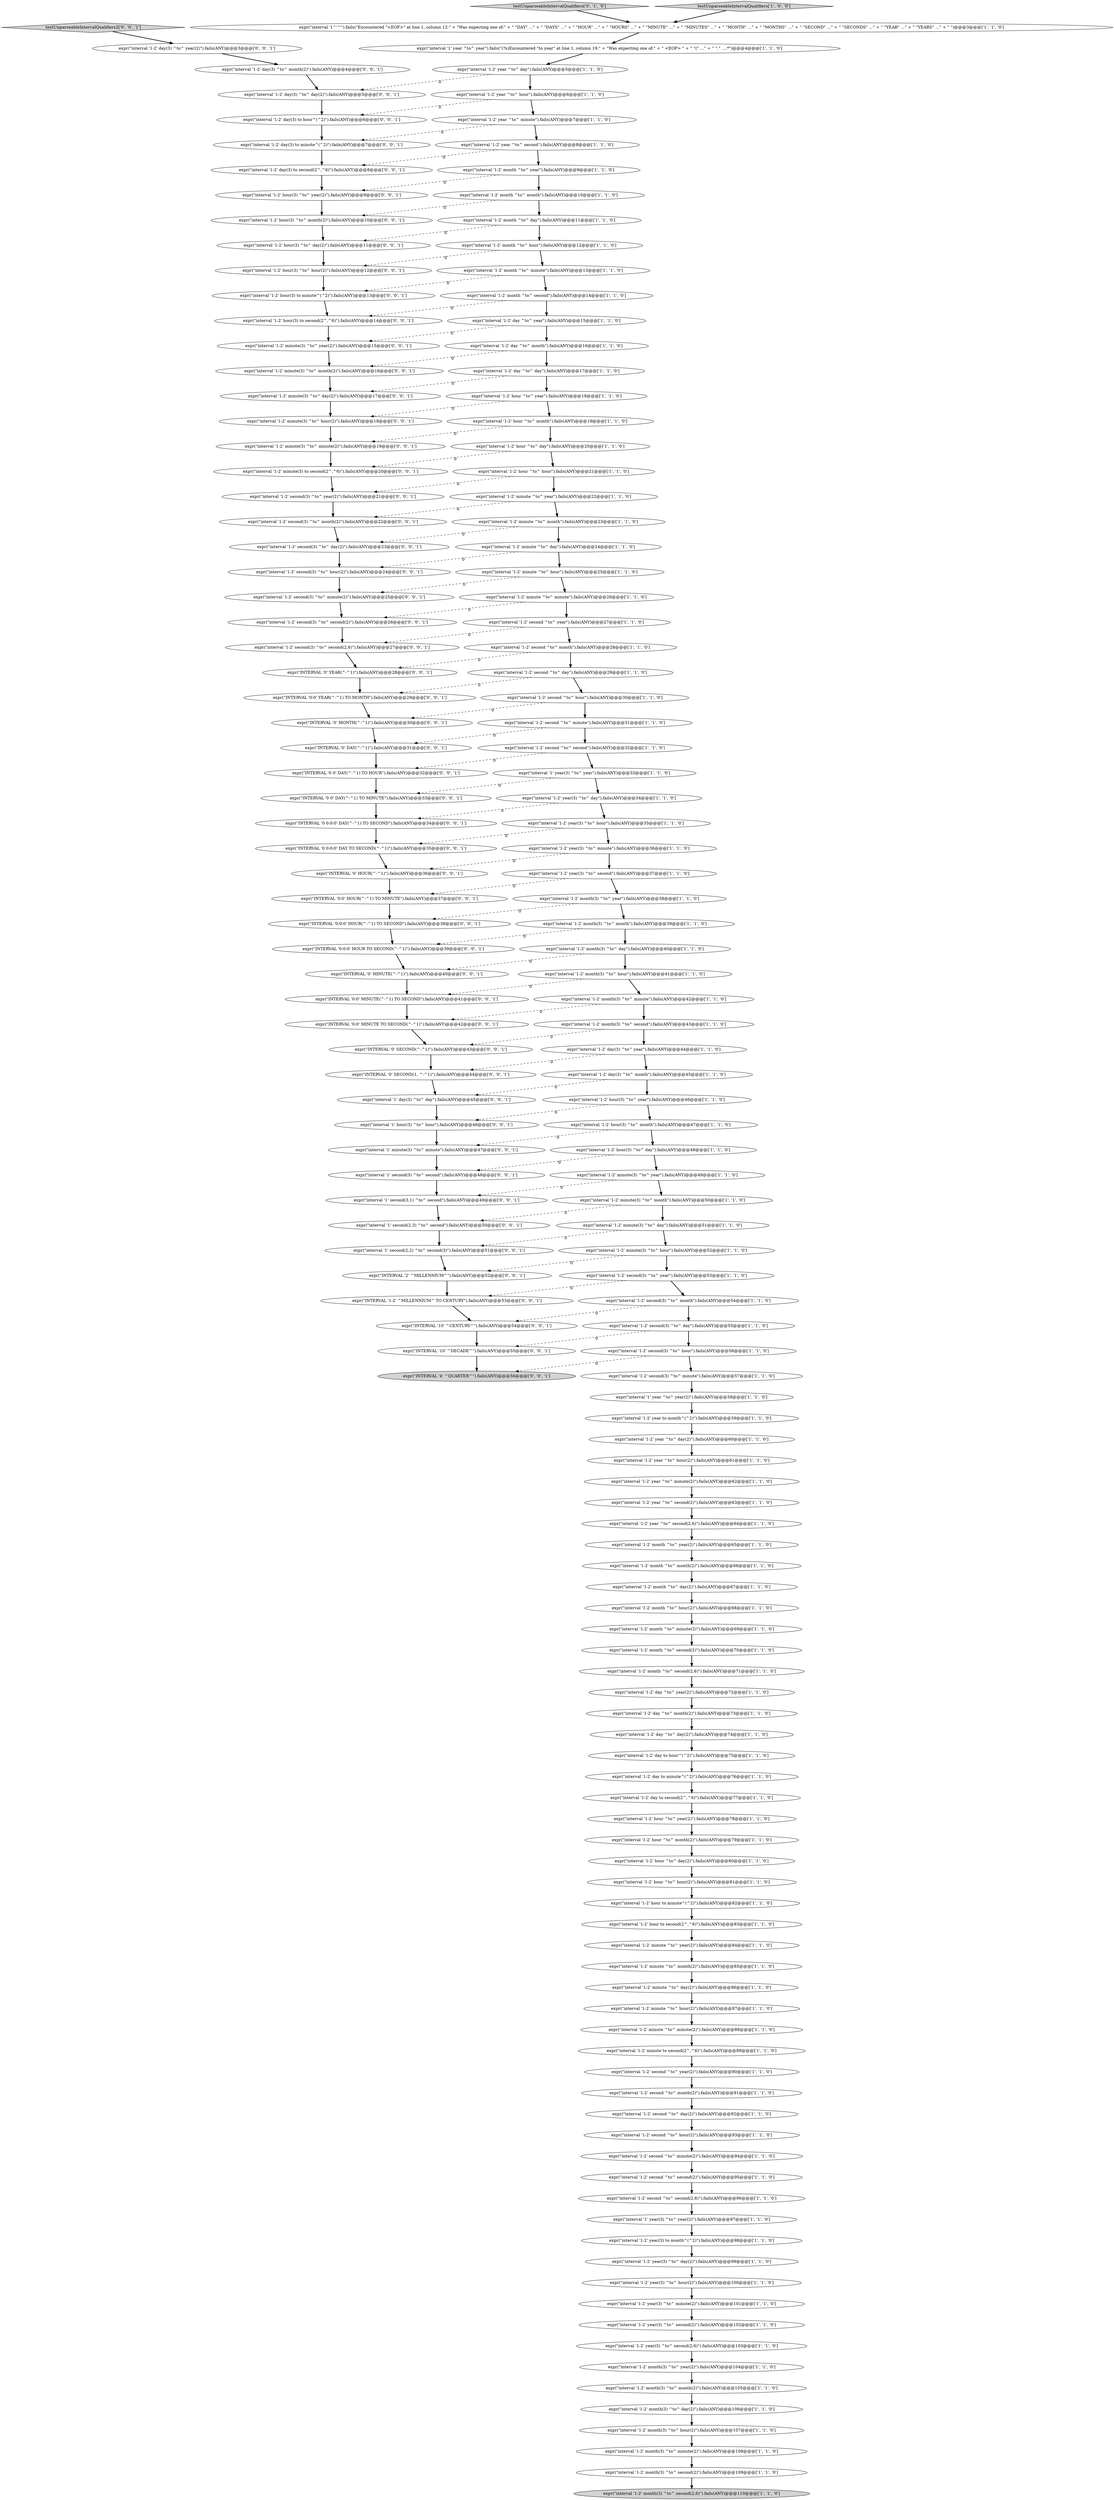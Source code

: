 digraph {
65 [style = filled, label = "expr(\"interval '1-2' year ^to^ second\").fails(ANY)@@@8@@@['1', '1', '0']", fillcolor = white, shape = ellipse image = "AAA0AAABBB1BBB"];
17 [style = filled, label = "expr(\"interval '1-2' month ^to^ month(2)\").fails(ANY)@@@66@@@['1', '1', '0']", fillcolor = white, shape = ellipse image = "AAA0AAABBB1BBB"];
68 [style = filled, label = "expr(\"interval '1-2' hour ^to^ year(2)\").fails(ANY)@@@78@@@['1', '1', '0']", fillcolor = white, shape = ellipse image = "AAA0AAABBB1BBB"];
4 [style = filled, label = "expr(\"interval '1' year(3) ^to^ year\").fails(ANY)@@@33@@@['1', '1', '0']", fillcolor = white, shape = ellipse image = "AAA0AAABBB1BBB"];
120 [style = filled, label = "expr(\"INTERVAL '10' ^DECADE^\").fails(ANY)@@@55@@@['0', '0', '1']", fillcolor = white, shape = ellipse image = "AAA0AAABBB3BBB"];
147 [style = filled, label = "expr(\"INTERVAL '0' MINUTE(^-^1)\").fails(ANY)@@@40@@@['0', '0', '1']", fillcolor = white, shape = ellipse image = "AAA0AAABBB3BBB"];
164 [style = filled, label = "expr(\"interval '1' second(3) ^to^ second\").fails(ANY)@@@48@@@['0', '0', '1']", fillcolor = white, shape = ellipse image = "AAA0AAABBB3BBB"];
14 [style = filled, label = "expr(\"interval '1-2' month ^to^ hour(2)\").fails(ANY)@@@68@@@['1', '1', '0']", fillcolor = white, shape = ellipse image = "AAA0AAABBB1BBB"];
27 [style = filled, label = "expr(\"interval '1-2' minute(3) ^to^ year\").fails(ANY)@@@49@@@['1', '1', '0']", fillcolor = white, shape = ellipse image = "AAA0AAABBB1BBB"];
62 [style = filled, label = "expr(\"interval '1-2' day to hour^(^2)\").fails(ANY)@@@75@@@['1', '1', '0']", fillcolor = white, shape = ellipse image = "AAA0AAABBB1BBB"];
98 [style = filled, label = "expr(\"interval '1-2' minute ^to^ hour(2)\").fails(ANY)@@@87@@@['1', '1', '0']", fillcolor = white, shape = ellipse image = "AAA0AAABBB1BBB"];
114 [style = filled, label = "testUnparseableIntervalQualifiers2['0', '0', '1']", fillcolor = lightgray, shape = diamond image = "AAA0AAABBB3BBB"];
88 [style = filled, label = "expr(\"interval '1-2' day ^to^ month(2)\").fails(ANY)@@@73@@@['1', '1', '0']", fillcolor = white, shape = ellipse image = "AAA0AAABBB1BBB"];
136 [style = filled, label = "expr(\"INTERVAL '0' MONTH(^-^1)\").fails(ANY)@@@30@@@['0', '0', '1']", fillcolor = white, shape = ellipse image = "AAA0AAABBB3BBB"];
46 [style = filled, label = "expr(\"interval '1-2' month(3) ^to^ second(2,6)\").fails(ANY)@@@110@@@['1', '1', '0']", fillcolor = lightgray, shape = ellipse image = "AAA0AAABBB1BBB"];
159 [style = filled, label = "expr(\"INTERVAL '0 0:0:0' DAY(^-^1) TO SECOND\").fails(ANY)@@@34@@@['0', '0', '1']", fillcolor = white, shape = ellipse image = "AAA0AAABBB3BBB"];
61 [style = filled, label = "expr(\"interval '1-2' second(3) ^to^ year\").fails(ANY)@@@53@@@['1', '1', '0']", fillcolor = white, shape = ellipse image = "AAA0AAABBB1BBB"];
43 [style = filled, label = "expr(\"interval '1-2' minute(3) ^to^ month\").fails(ANY)@@@50@@@['1', '1', '0']", fillcolor = white, shape = ellipse image = "AAA0AAABBB1BBB"];
74 [style = filled, label = "expr(\"interval '1-2' second ^to^ second(2)\").fails(ANY)@@@95@@@['1', '1', '0']", fillcolor = white, shape = ellipse image = "AAA0AAABBB1BBB"];
97 [style = filled, label = "expr(\"interval '1-2' year(3) ^to^ day\").fails(ANY)@@@34@@@['1', '1', '0']", fillcolor = white, shape = ellipse image = "AAA0AAABBB1BBB"];
126 [style = filled, label = "expr(\"interval '1-2' day(3) to second(2^,^6)\").fails(ANY)@@@8@@@['0', '0', '1']", fillcolor = white, shape = ellipse image = "AAA0AAABBB3BBB"];
57 [style = filled, label = "expr(\"interval '1-2' minute(3) ^to^ hour\").fails(ANY)@@@52@@@['1', '1', '0']", fillcolor = white, shape = ellipse image = "AAA0AAABBB1BBB"];
34 [style = filled, label = "expr(\"interval '1-2' second(3) ^to^ hour\").fails(ANY)@@@56@@@['1', '1', '0']", fillcolor = white, shape = ellipse image = "AAA0AAABBB1BBB"];
117 [style = filled, label = "expr(\"interval '1-2' second(3) ^to^ second(2,6)\").fails(ANY)@@@27@@@['0', '0', '1']", fillcolor = white, shape = ellipse image = "AAA0AAABBB3BBB"];
54 [style = filled, label = "expr(\"interval '1-2' year ^to^ day\").fails(ANY)@@@5@@@['1', '1', '0']", fillcolor = white, shape = ellipse image = "AAA0AAABBB1BBB"];
133 [style = filled, label = "expr(\"INTERVAL '0:0' MINUTE(^-^1) TO SECOND\").fails(ANY)@@@41@@@['0', '0', '1']", fillcolor = white, shape = ellipse image = "AAA0AAABBB3BBB"];
16 [style = filled, label = "expr(\"interval '1-2' minute(3) ^to^ day\").fails(ANY)@@@51@@@['1', '1', '0']", fillcolor = white, shape = ellipse image = "AAA0AAABBB1BBB"];
141 [style = filled, label = "expr(\"INTERVAL '0:0:0' HOUR TO SECOND(^-^1)\").fails(ANY)@@@39@@@['0', '0', '1']", fillcolor = white, shape = ellipse image = "AAA0AAABBB3BBB"];
145 [style = filled, label = "expr(\"interval '1-2' minute(3) ^to^ minute(2)\").fails(ANY)@@@19@@@['0', '0', '1']", fillcolor = white, shape = ellipse image = "AAA0AAABBB3BBB"];
125 [style = filled, label = "expr(\"interval '1' minute(3) ^to^ minute\").fails(ANY)@@@47@@@['0', '0', '1']", fillcolor = white, shape = ellipse image = "AAA0AAABBB3BBB"];
37 [style = filled, label = "expr(\"interval '1-2' month ^to^ second(2)\").fails(ANY)@@@70@@@['1', '1', '0']", fillcolor = white, shape = ellipse image = "AAA0AAABBB1BBB"];
76 [style = filled, label = "expr(\"interval '1-2' hour to second(2^,^6)\").fails(ANY)@@@83@@@['1', '1', '0']", fillcolor = white, shape = ellipse image = "AAA0AAABBB1BBB"];
101 [style = filled, label = "expr(\"interval '1-2' day ^to^ year(2)\").fails(ANY)@@@72@@@['1', '1', '0']", fillcolor = white, shape = ellipse image = "AAA0AAABBB1BBB"];
95 [style = filled, label = "expr(\"interval '1-2' minute ^to^ month\").fails(ANY)@@@23@@@['1', '1', '0']", fillcolor = white, shape = ellipse image = "AAA0AAABBB1BBB"];
12 [style = filled, label = "expr(\"interval '1-2' month(3) ^to^ minute\").fails(ANY)@@@42@@@['1', '1', '0']", fillcolor = white, shape = ellipse image = "AAA0AAABBB1BBB"];
113 [style = filled, label = "expr(\"interval '1-2' hour(3) ^to^ hour(2)\").fails(ANY)@@@12@@@['0', '0', '1']", fillcolor = white, shape = ellipse image = "AAA0AAABBB3BBB"];
21 [style = filled, label = "expr(\"interval '1-2' month ^to^ second(2,6)\").fails(ANY)@@@71@@@['1', '1', '0']", fillcolor = white, shape = ellipse image = "AAA0AAABBB1BBB"];
153 [style = filled, label = "expr(\"interval '1-2' hour(3) ^to^ day(2)\").fails(ANY)@@@11@@@['0', '0', '1']", fillcolor = white, shape = ellipse image = "AAA0AAABBB3BBB"];
93 [style = filled, label = "expr(\"interval '1-2' second ^to^ day\").fails(ANY)@@@29@@@['1', '1', '0']", fillcolor = white, shape = ellipse image = "AAA0AAABBB1BBB"];
50 [style = filled, label = "expr(\"interval '1-2' second ^to^ day(2)\").fails(ANY)@@@92@@@['1', '1', '0']", fillcolor = white, shape = ellipse image = "AAA0AAABBB1BBB"];
109 [style = filled, label = "testUnparseableIntervalQualifiers['0', '1', '0']", fillcolor = lightgray, shape = diamond image = "AAA0AAABBB2BBB"];
130 [style = filled, label = "expr(\"INTERVAL '0-0' YEAR(^-^1) TO MONTH\").fails(ANY)@@@29@@@['0', '0', '1']", fillcolor = white, shape = ellipse image = "AAA0AAABBB3BBB"];
135 [style = filled, label = "expr(\"interval '1-2' minute(3) ^to^ month(2)\").fails(ANY)@@@16@@@['0', '0', '1']", fillcolor = white, shape = ellipse image = "AAA0AAABBB3BBB"];
35 [style = filled, label = "expr(\"interval '1-2' month(3) ^to^ year\").fails(ANY)@@@38@@@['1', '1', '0']", fillcolor = white, shape = ellipse image = "AAA0AAABBB1BBB"];
155 [style = filled, label = "expr(\"interval '1-2' second(3) ^to^ day(2)\").fails(ANY)@@@23@@@['0', '0', '1']", fillcolor = white, shape = ellipse image = "AAA0AAABBB3BBB"];
79 [style = filled, label = "testUnparseableIntervalQualifiers['1', '0', '0']", fillcolor = lightgray, shape = diamond image = "AAA0AAABBB1BBB"];
106 [style = filled, label = "expr(\"interval '1-2' month ^to^ hour\").fails(ANY)@@@12@@@['1', '1', '0']", fillcolor = white, shape = ellipse image = "AAA0AAABBB1BBB"];
84 [style = filled, label = "expr(\"interval '1-2' year(3) ^to^ minute\").fails(ANY)@@@36@@@['1', '1', '0']", fillcolor = white, shape = ellipse image = "AAA0AAABBB1BBB"];
96 [style = filled, label = "expr(\"interval '1-2' year(3) ^to^ second\").fails(ANY)@@@37@@@['1', '1', '0']", fillcolor = white, shape = ellipse image = "AAA0AAABBB1BBB"];
36 [style = filled, label = "expr(\"interval '1-2' second(3) ^to^ day\").fails(ANY)@@@55@@@['1', '1', '0']", fillcolor = white, shape = ellipse image = "AAA0AAABBB1BBB"];
83 [style = filled, label = "expr(\"interval '1-2' year(3) ^to^ second(2)\").fails(ANY)@@@102@@@['1', '1', '0']", fillcolor = white, shape = ellipse image = "AAA0AAABBB1BBB"];
105 [style = filled, label = "expr(\"interval '1-2' minute ^to^ year(2)\").fails(ANY)@@@84@@@['1', '1', '0']", fillcolor = white, shape = ellipse image = "AAA0AAABBB1BBB"];
124 [style = filled, label = "expr(\"interval '1-2' day(3) to hour^(^2)\").fails(ANY)@@@6@@@['0', '0', '1']", fillcolor = white, shape = ellipse image = "AAA0AAABBB3BBB"];
41 [style = filled, label = "expr(\"interval '1-2' hour(3) ^to^ month\").fails(ANY)@@@47@@@['1', '1', '0']", fillcolor = white, shape = ellipse image = "AAA0AAABBB1BBB"];
67 [style = filled, label = "expr(\"interval '1-2' month(3) ^to^ minute(2)\").fails(ANY)@@@108@@@['1', '1', '0']", fillcolor = white, shape = ellipse image = "AAA0AAABBB1BBB"];
69 [style = filled, label = "expr(\"interval '1' year(3) ^to^ year(2)\").fails(ANY)@@@97@@@['1', '1', '0']", fillcolor = white, shape = ellipse image = "AAA0AAABBB1BBB"];
28 [style = filled, label = "expr(\"interval '1-2' minute ^to^ hour\").fails(ANY)@@@25@@@['1', '1', '0']", fillcolor = white, shape = ellipse image = "AAA0AAABBB1BBB"];
90 [style = filled, label = "expr(\"interval '1-2' day ^to^ day(2)\").fails(ANY)@@@74@@@['1', '1', '0']", fillcolor = white, shape = ellipse image = "AAA0AAABBB1BBB"];
1 [style = filled, label = "expr(\"interval '1-2' month(3) ^to^ second(2)\").fails(ANY)@@@109@@@['1', '1', '0']", fillcolor = white, shape = ellipse image = "AAA0AAABBB1BBB"];
158 [style = filled, label = "expr(\"INTERVAL '4' ^QUARTER^\").fails(ANY)@@@56@@@['0', '0', '1']", fillcolor = lightgray, shape = ellipse image = "AAA0AAABBB3BBB"];
127 [style = filled, label = "expr(\"interval '1-2' second(3) ^to^ minute(2)\").fails(ANY)@@@25@@@['0', '0', '1']", fillcolor = white, shape = ellipse image = "AAA0AAABBB3BBB"];
119 [style = filled, label = "expr(\"interval '1-2' minute(3) ^to^ year(2)\").fails(ANY)@@@15@@@['0', '0', '1']", fillcolor = white, shape = ellipse image = "AAA0AAABBB3BBB"];
154 [style = filled, label = "expr(\"INTERVAL '0 0' DAY(^-^1) TO MINUTE\").fails(ANY)@@@33@@@['0', '0', '1']", fillcolor = white, shape = ellipse image = "AAA0AAABBB3BBB"];
9 [style = filled, label = "expr(\"interval '1-2' minute to second(2^,^6)\").fails(ANY)@@@89@@@['1', '1', '0']", fillcolor = white, shape = ellipse image = "AAA0AAABBB1BBB"];
131 [style = filled, label = "expr(\"INTERVAL '10' ^CENTURY^\").fails(ANY)@@@54@@@['0', '0', '1']", fillcolor = white, shape = ellipse image = "AAA0AAABBB3BBB"];
45 [style = filled, label = "expr(\"interval '1-2' month ^to^ minute\").fails(ANY)@@@13@@@['1', '1', '0']", fillcolor = white, shape = ellipse image = "AAA0AAABBB1BBB"];
48 [style = filled, label = "expr(\"interval '1-2' month ^to^ year(2)\").fails(ANY)@@@65@@@['1', '1', '0']", fillcolor = white, shape = ellipse image = "AAA0AAABBB1BBB"];
82 [style = filled, label = "expr(\"interval '1-2' year(3) ^to^ minute(2)\").fails(ANY)@@@101@@@['1', '1', '0']", fillcolor = white, shape = ellipse image = "AAA0AAABBB1BBB"];
15 [style = filled, label = "expr(\"interval '1-2' day ^to^ day\").fails(ANY)@@@17@@@['1', '1', '0']", fillcolor = white, shape = ellipse image = "AAA0AAABBB1BBB"];
112 [style = filled, label = "expr(\"INTERVAL '2' ^MILLENNIUM^\").fails(ANY)@@@52@@@['0', '0', '1']", fillcolor = white, shape = ellipse image = "AAA0AAABBB3BBB"];
108 [style = filled, label = "expr(\"interval '1-2' second ^to^ second\").fails(ANY)@@@32@@@['1', '1', '0']", fillcolor = white, shape = ellipse image = "AAA0AAABBB1BBB"];
128 [style = filled, label = "expr(\"interval '1-2' hour(3) ^to^ month(2)\").fails(ANY)@@@10@@@['0', '0', '1']", fillcolor = white, shape = ellipse image = "AAA0AAABBB3BBB"];
5 [style = filled, label = "expr(\"interval '1-2' month ^to^ day(2)\").fails(ANY)@@@67@@@['1', '1', '0']", fillcolor = white, shape = ellipse image = "AAA0AAABBB1BBB"];
13 [style = filled, label = "expr(\"interval '1-2' minute ^to^ day(2)\").fails(ANY)@@@86@@@['1', '1', '0']", fillcolor = white, shape = ellipse image = "AAA0AAABBB1BBB"];
40 [style = filled, label = "expr(\"interval '1-2' hour(3) ^to^ year\").fails(ANY)@@@46@@@['1', '1', '0']", fillcolor = white, shape = ellipse image = "AAA0AAABBB1BBB"];
121 [style = filled, label = "expr(\"interval '1-2' minute(3) ^to^ hour(2)\").fails(ANY)@@@18@@@['0', '0', '1']", fillcolor = white, shape = ellipse image = "AAA0AAABBB3BBB"];
42 [style = filled, label = "expr(\"interval '1-2' hour(3) ^to^ day\").fails(ANY)@@@48@@@['1', '1', '0']", fillcolor = white, shape = ellipse image = "AAA0AAABBB1BBB"];
2 [style = filled, label = "expr(\"interval '1-2' year to month^(^2)\").fails(ANY)@@@59@@@['1', '1', '0']", fillcolor = white, shape = ellipse image = "AAA0AAABBB1BBB"];
52 [style = filled, label = "expr(\"interval '1-2' minute ^to^ day\").fails(ANY)@@@24@@@['1', '1', '0']", fillcolor = white, shape = ellipse image = "AAA0AAABBB1BBB"];
148 [style = filled, label = "expr(\"interval '1-2' minute(3) to second(2^,^6)\").fails(ANY)@@@20@@@['0', '0', '1']", fillcolor = white, shape = ellipse image = "AAA0AAABBB3BBB"];
60 [style = filled, label = "expr(\"interval '1-2' hour ^to^ day\").fails(ANY)@@@20@@@['1', '1', '0']", fillcolor = white, shape = ellipse image = "AAA0AAABBB1BBB"];
80 [style = filled, label = "expr(\"interval '1-2' day to second(2^,^6)\").fails(ANY)@@@77@@@['1', '1', '0']", fillcolor = white, shape = ellipse image = "AAA0AAABBB1BBB"];
51 [style = filled, label = "expr(\"interval '1-2' hour ^to^ hour\").fails(ANY)@@@21@@@['1', '1', '0']", fillcolor = white, shape = ellipse image = "AAA0AAABBB1BBB"];
91 [style = filled, label = "expr(\"interval '1-2' hour ^to^ day(2)\").fails(ANY)@@@80@@@['1', '1', '0']", fillcolor = white, shape = ellipse image = "AAA0AAABBB1BBB"];
53 [style = filled, label = "expr(\"interval '1-2' month(3) ^to^ hour(2)\").fails(ANY)@@@107@@@['1', '1', '0']", fillcolor = white, shape = ellipse image = "AAA0AAABBB1BBB"];
49 [style = filled, label = "expr(\"interval '1-2' month(3) ^to^ day\").fails(ANY)@@@40@@@['1', '1', '0']", fillcolor = white, shape = ellipse image = "AAA0AAABBB1BBB"];
87 [style = filled, label = "expr(\"interval '1-2' month(3) ^to^ month(2)\").fails(ANY)@@@105@@@['1', '1', '0']", fillcolor = white, shape = ellipse image = "AAA0AAABBB1BBB"];
132 [style = filled, label = "expr(\"interval '1-2' day(3) to minute^(^2)\").fails(ANY)@@@7@@@['0', '0', '1']", fillcolor = white, shape = ellipse image = "AAA0AAABBB3BBB"];
94 [style = filled, label = "expr(\"interval '1-2' second ^to^ hour\").fails(ANY)@@@30@@@['1', '1', '0']", fillcolor = white, shape = ellipse image = "AAA0AAABBB1BBB"];
102 [style = filled, label = "expr(\"interval '1-2' second ^to^ month(2)\").fails(ANY)@@@91@@@['1', '1', '0']", fillcolor = white, shape = ellipse image = "AAA0AAABBB1BBB"];
0 [style = filled, label = "expr(\"interval '1-2' month ^to^ day\").fails(ANY)@@@11@@@['1', '1', '0']", fillcolor = white, shape = ellipse image = "AAA0AAABBB1BBB"];
19 [style = filled, label = "expr(\"interval '1-2' second ^to^ year\").fails(ANY)@@@27@@@['1', '1', '0']", fillcolor = white, shape = ellipse image = "AAA0AAABBB1BBB"];
38 [style = filled, label = "expr(\"interval '1-2' day ^to^ month\").fails(ANY)@@@16@@@['1', '1', '0']", fillcolor = white, shape = ellipse image = "AAA0AAABBB1BBB"];
162 [style = filled, label = "expr(\"interval '1' second(2,2) ^to^ second(3)\").fails(ANY)@@@51@@@['0', '0', '1']", fillcolor = white, shape = ellipse image = "AAA0AAABBB3BBB"];
134 [style = filled, label = "expr(\"interval '1-2' day(3) ^to^ month(2)\").fails(ANY)@@@4@@@['0', '0', '1']", fillcolor = white, shape = ellipse image = "AAA0AAABBB3BBB"];
66 [style = filled, label = "expr(\"interval '1-2' hour ^to^ month\").fails(ANY)@@@19@@@['1', '1', '0']", fillcolor = white, shape = ellipse image = "AAA0AAABBB1BBB"];
157 [style = filled, label = "expr(\"interval '1-2' day(3) ^to^ year(2)\").fails(ANY)@@@3@@@['0', '0', '1']", fillcolor = white, shape = ellipse image = "AAA0AAABBB3BBB"];
63 [style = filled, label = "expr(\"interval '1-2' year ^to^ second(2,6)\").fails(ANY)@@@64@@@['1', '1', '0']", fillcolor = white, shape = ellipse image = "AAA0AAABBB1BBB"];
103 [style = filled, label = "expr(\"interval '1-2' day to minute^(^2)\").fails(ANY)@@@76@@@['1', '1', '0']", fillcolor = white, shape = ellipse image = "AAA0AAABBB1BBB"];
29 [style = filled, label = "expr(\"interval '1-2' year ^to^ day(2)\").fails(ANY)@@@60@@@['1', '1', '0']", fillcolor = white, shape = ellipse image = "AAA0AAABBB1BBB"];
152 [style = filled, label = "expr(\"interval '1-2' second(3) ^to^ hour(2)\").fails(ANY)@@@24@@@['0', '0', '1']", fillcolor = white, shape = ellipse image = "AAA0AAABBB3BBB"];
70 [style = filled, label = "expr(\"interval '1-2' day(3) ^to^ month\").fails(ANY)@@@45@@@['1', '1', '0']", fillcolor = white, shape = ellipse image = "AAA0AAABBB1BBB"];
151 [style = filled, label = "expr(\"interval '1' second(3,1) ^to^ second\").fails(ANY)@@@49@@@['0', '0', '1']", fillcolor = white, shape = ellipse image = "AAA0AAABBB3BBB"];
100 [style = filled, label = "expr(\"interval '1-2' minute ^to^ minute\").fails(ANY)@@@26@@@['1', '1', '0']", fillcolor = white, shape = ellipse image = "AAA0AAABBB1BBB"];
143 [style = filled, label = "expr(\"INTERVAL '0' YEAR(^-^1)\").fails(ANY)@@@28@@@['0', '0', '1']", fillcolor = white, shape = ellipse image = "AAA0AAABBB3BBB"];
99 [style = filled, label = "expr(\"interval '1-2' month(3) ^to^ second\").fails(ANY)@@@43@@@['1', '1', '0']", fillcolor = white, shape = ellipse image = "AAA0AAABBB1BBB"];
72 [style = filled, label = "expr(\"interval '1-2' second ^to^ hour(2)\").fails(ANY)@@@93@@@['1', '1', '0']", fillcolor = white, shape = ellipse image = "AAA0AAABBB1BBB"];
137 [style = filled, label = "expr(\"INTERVAL '0:0:0' HOUR(^-^1) TO SECOND\").fails(ANY)@@@38@@@['0', '0', '1']", fillcolor = white, shape = ellipse image = "AAA0AAABBB3BBB"];
107 [style = filled, label = "expr(\"interval '1-2' year ^to^ minute\").fails(ANY)@@@7@@@['1', '1', '0']", fillcolor = white, shape = ellipse image = "AAA0AAABBB1BBB"];
47 [style = filled, label = "expr(\"interval '1-2' second(3) ^to^ minute\").fails(ANY)@@@57@@@['1', '1', '0']", fillcolor = white, shape = ellipse image = "AAA0AAABBB1BBB"];
138 [style = filled, label = "expr(\"INTERVAL '0' HOUR(^-^1)\").fails(ANY)@@@36@@@['0', '0', '1']", fillcolor = white, shape = ellipse image = "AAA0AAABBB3BBB"];
149 [style = filled, label = "expr(\"INTERVAL '0 0:0:0' DAY TO SECOND(^-^1)\").fails(ANY)@@@35@@@['0', '0', '1']", fillcolor = white, shape = ellipse image = "AAA0AAABBB3BBB"];
129 [style = filled, label = "expr(\"interval '1-2' minute(3) ^to^ day(2)\").fails(ANY)@@@17@@@['0', '0', '1']", fillcolor = white, shape = ellipse image = "AAA0AAABBB3BBB"];
24 [style = filled, label = "expr(\"interval '1-2' hour to minute^(^2)\").fails(ANY)@@@82@@@['1', '1', '0']", fillcolor = white, shape = ellipse image = "AAA0AAABBB1BBB"];
71 [style = filled, label = "expr(\"interval '1-2' year ^to^ hour\").fails(ANY)@@@6@@@['1', '1', '0']", fillcolor = white, shape = ellipse image = "AAA0AAABBB1BBB"];
111 [style = filled, label = "expr(\"INTERVAL '0' SECOND(^-^1)\").fails(ANY)@@@43@@@['0', '0', '1']", fillcolor = white, shape = ellipse image = "AAA0AAABBB3BBB"];
59 [style = filled, label = "expr(\"interval '1-2' year ^to^ second(2)\").fails(ANY)@@@63@@@['1', '1', '0']", fillcolor = white, shape = ellipse image = "AAA0AAABBB1BBB"];
18 [style = filled, label = "expr(\"interval '1-2' year(3) ^to^ second(2,6)\").fails(ANY)@@@103@@@['1', '1', '0']", fillcolor = white, shape = ellipse image = "AAA0AAABBB1BBB"];
142 [style = filled, label = "expr(\"interval '1' day(3) ^to^ day\").fails(ANY)@@@45@@@['0', '0', '1']", fillcolor = white, shape = ellipse image = "AAA0AAABBB3BBB"];
161 [style = filled, label = "expr(\"interval '1-2' hour(3) ^to^ year(2)\").fails(ANY)@@@9@@@['0', '0', '1']", fillcolor = white, shape = ellipse image = "AAA0AAABBB3BBB"];
104 [style = filled, label = "expr(\"interval '1-2' month ^to^ year\").fails(ANY)@@@9@@@['1', '1', '0']", fillcolor = white, shape = ellipse image = "AAA0AAABBB1BBB"];
22 [style = filled, label = "expr(\"interval '1-2' month(3) ^to^ hour\").fails(ANY)@@@41@@@['1', '1', '0']", fillcolor = white, shape = ellipse image = "AAA0AAABBB1BBB"];
156 [style = filled, label = "expr(\"interval '1-2' hour(3) to minute^(^2)\").fails(ANY)@@@13@@@['0', '0', '1']", fillcolor = white, shape = ellipse image = "AAA0AAABBB3BBB"];
81 [style = filled, label = "expr(\"interval '1-2' second ^to^ minute\").fails(ANY)@@@31@@@['1', '1', '0']", fillcolor = white, shape = ellipse image = "AAA0AAABBB1BBB"];
44 [style = filled, label = "expr(\"interval '1-2' year(3) ^to^ hour(2)\").fails(ANY)@@@100@@@['1', '1', '0']", fillcolor = white, shape = ellipse image = "AAA0AAABBB1BBB"];
7 [style = filled, label = "expr(\"interval '1-2' second ^to^ year(2)\").fails(ANY)@@@90@@@['1', '1', '0']", fillcolor = white, shape = ellipse image = "AAA0AAABBB1BBB"];
32 [style = filled, label = "expr(\"interval '1-2' day(3) ^to^ year\").fails(ANY)@@@44@@@['1', '1', '0']", fillcolor = white, shape = ellipse image = "AAA0AAABBB1BBB"];
118 [style = filled, label = "expr(\"INTERVAL '1-2' ^MILLENNIUM^ TO CENTURY\").fails(ANY)@@@53@@@['0', '0', '1']", fillcolor = white, shape = ellipse image = "AAA0AAABBB3BBB"];
123 [style = filled, label = "expr(\"interval '1-2' hour(3) to second(2^,^6)\").fails(ANY)@@@14@@@['0', '0', '1']", fillcolor = white, shape = ellipse image = "AAA0AAABBB3BBB"];
11 [style = filled, label = "expr(\"interval '1-2' month(3) ^to^ year(2)\").fails(ANY)@@@104@@@['1', '1', '0']", fillcolor = white, shape = ellipse image = "AAA0AAABBB1BBB"];
150 [style = filled, label = "expr(\"INTERVAL '0' SECOND(1, ^-^1)\").fails(ANY)@@@44@@@['0', '0', '1']", fillcolor = white, shape = ellipse image = "AAA0AAABBB3BBB"];
33 [style = filled, label = "expr(\"interval '1^'^\").fails(\"Encountered \"<EOF>\" at line 1, column 12\.\" + \"Was expecting one of:\" + \" \"DAY\" \.\.\.\" + \" \"DAYS\" \.\.\.\" + \" \"HOUR\" \.\.\.\" + \" \"HOURS\" \.\.\.\" + \" \"MINUTE\" \.\.\.\" + \" \"MINUTES\" \.\.\.\" + \" \"MONTH\" \.\.\.\" + \" \"MONTHS\" \.\.\.\" + \" \"SECOND\" \.\.\.\" + \" \"SECONDS\" \.\.\.\" + \" \"YEAR\" \.\.\.\" + \" \"YEARS\" \.\.\.\" + \" \")@@@3@@@['1', '1', '0']", fillcolor = white, shape = ellipse image = "AAA0AAABBB1BBB"];
20 [style = filled, label = "expr(\"interval '1-2' second(3) ^to^ month\").fails(ANY)@@@54@@@['1', '1', '0']", fillcolor = white, shape = ellipse image = "AAA0AAABBB1BBB"];
26 [style = filled, label = "expr(\"interval '1-2' month ^to^ minute(2)\").fails(ANY)@@@69@@@['1', '1', '0']", fillcolor = white, shape = ellipse image = "AAA0AAABBB1BBB"];
73 [style = filled, label = "expr(\"interval '1-2' year(3) to month^(^2)\").fails(ANY)@@@98@@@['1', '1', '0']", fillcolor = white, shape = ellipse image = "AAA0AAABBB1BBB"];
25 [style = filled, label = "expr(\"interval '1-2' hour ^to^ hour(2)\").fails(ANY)@@@81@@@['1', '1', '0']", fillcolor = white, shape = ellipse image = "AAA0AAABBB1BBB"];
58 [style = filled, label = "expr(\"interval '1-2' year(3) ^to^ day(2)\").fails(ANY)@@@99@@@['1', '1', '0']", fillcolor = white, shape = ellipse image = "AAA0AAABBB1BBB"];
8 [style = filled, label = "expr(\"interval '1' year ^to^ year\").fails(\"(?s)Encountered \"to year\" at line 1, column 19.\" + \"Was expecting one of:\" + \" <EOF> \" + \" \"\(\" \.\.\.\" + \" \"\.\" \.\.\..*\")@@@4@@@['1', '1', '0']", fillcolor = white, shape = ellipse image = "AAA0AAABBB1BBB"];
115 [style = filled, label = "expr(\"INTERVAL '0:0' HOUR(^-^1) TO MINUTE\").fails(ANY)@@@37@@@['0', '0', '1']", fillcolor = white, shape = ellipse image = "AAA0AAABBB3BBB"];
122 [style = filled, label = "expr(\"INTERVAL '0' DAY(^-^1)\").fails(ANY)@@@31@@@['0', '0', '1']", fillcolor = white, shape = ellipse image = "AAA0AAABBB3BBB"];
77 [style = filled, label = "expr(\"interval '1-2' year ^to^ minute(2)\").fails(ANY)@@@62@@@['1', '1', '0']", fillcolor = white, shape = ellipse image = "AAA0AAABBB1BBB"];
140 [style = filled, label = "expr(\"INTERVAL '0:0' MINUTE TO SECOND(^-^1)\").fails(ANY)@@@42@@@['0', '0', '1']", fillcolor = white, shape = ellipse image = "AAA0AAABBB3BBB"];
55 [style = filled, label = "expr(\"interval '1-2' second ^to^ second(2,6)\").fails(ANY)@@@96@@@['1', '1', '0']", fillcolor = white, shape = ellipse image = "AAA0AAABBB1BBB"];
78 [style = filled, label = "expr(\"interval '1-2' month(3) ^to^ day(2)\").fails(ANY)@@@106@@@['1', '1', '0']", fillcolor = white, shape = ellipse image = "AAA0AAABBB1BBB"];
86 [style = filled, label = "expr(\"interval '1-2' month(3) ^to^ month\").fails(ANY)@@@39@@@['1', '1', '0']", fillcolor = white, shape = ellipse image = "AAA0AAABBB1BBB"];
23 [style = filled, label = "expr(\"interval '1-2' year(3) ^to^ hour\").fails(ANY)@@@35@@@['1', '1', '0']", fillcolor = white, shape = ellipse image = "AAA0AAABBB1BBB"];
160 [style = filled, label = "expr(\"interval '1' hour(3) ^to^ hour\").fails(ANY)@@@46@@@['0', '0', '1']", fillcolor = white, shape = ellipse image = "AAA0AAABBB3BBB"];
64 [style = filled, label = "expr(\"interval '1-2' month ^to^ month\").fails(ANY)@@@10@@@['1', '1', '0']", fillcolor = white, shape = ellipse image = "AAA0AAABBB1BBB"];
56 [style = filled, label = "expr(\"interval '1-2' minute ^to^ year\").fails(ANY)@@@22@@@['1', '1', '0']", fillcolor = white, shape = ellipse image = "AAA0AAABBB1BBB"];
146 [style = filled, label = "expr(\"interval '1' second(2,3) ^to^ second\").fails(ANY)@@@50@@@['0', '0', '1']", fillcolor = white, shape = ellipse image = "AAA0AAABBB3BBB"];
3 [style = filled, label = "expr(\"interval '1-2' second ^to^ minute(2)\").fails(ANY)@@@94@@@['1', '1', '0']", fillcolor = white, shape = ellipse image = "AAA0AAABBB1BBB"];
116 [style = filled, label = "expr(\"interval '1-2' second(3) ^to^ second(2)\").fails(ANY)@@@26@@@['0', '0', '1']", fillcolor = white, shape = ellipse image = "AAA0AAABBB3BBB"];
6 [style = filled, label = "expr(\"interval '1-2' year ^to^ hour(2)\").fails(ANY)@@@61@@@['1', '1', '0']", fillcolor = white, shape = ellipse image = "AAA0AAABBB1BBB"];
30 [style = filled, label = "expr(\"interval '1-2' month ^to^ second\").fails(ANY)@@@14@@@['1', '1', '0']", fillcolor = white, shape = ellipse image = "AAA0AAABBB1BBB"];
139 [style = filled, label = "expr(\"interval '1-2' second(3) ^to^ month(2)\").fails(ANY)@@@22@@@['0', '0', '1']", fillcolor = white, shape = ellipse image = "AAA0AAABBB3BBB"];
31 [style = filled, label = "expr(\"interval '1-2' minute ^to^ month(2)\").fails(ANY)@@@85@@@['1', '1', '0']", fillcolor = white, shape = ellipse image = "AAA0AAABBB1BBB"];
89 [style = filled, label = "expr(\"interval '1-2' hour ^to^ month(2)\").fails(ANY)@@@79@@@['1', '1', '0']", fillcolor = white, shape = ellipse image = "AAA0AAABBB1BBB"];
39 [style = filled, label = "expr(\"interval '1' year ^to^ year(2)\").fails(ANY)@@@58@@@['1', '1', '0']", fillcolor = white, shape = ellipse image = "AAA0AAABBB1BBB"];
75 [style = filled, label = "expr(\"interval '1-2' day ^to^ year\").fails(ANY)@@@15@@@['1', '1', '0']", fillcolor = white, shape = ellipse image = "AAA0AAABBB1BBB"];
85 [style = filled, label = "expr(\"interval '1-2' second ^to^ month\").fails(ANY)@@@28@@@['1', '1', '0']", fillcolor = white, shape = ellipse image = "AAA0AAABBB1BBB"];
163 [style = filled, label = "expr(\"interval '1-2' day(3) ^to^ day(2)\").fails(ANY)@@@5@@@['0', '0', '1']", fillcolor = white, shape = ellipse image = "AAA0AAABBB3BBB"];
10 [style = filled, label = "expr(\"interval '1-2' hour ^to^ year\").fails(ANY)@@@18@@@['1', '1', '0']", fillcolor = white, shape = ellipse image = "AAA0AAABBB1BBB"];
110 [style = filled, label = "expr(\"interval '1-2' second(3) ^to^ year(2)\").fails(ANY)@@@21@@@['0', '0', '1']", fillcolor = white, shape = ellipse image = "AAA0AAABBB3BBB"];
144 [style = filled, label = "expr(\"INTERVAL '0 0' DAY(^-^1) TO HOUR\").fails(ANY)@@@32@@@['0', '0', '1']", fillcolor = white, shape = ellipse image = "AAA0AAABBB3BBB"];
92 [style = filled, label = "expr(\"interval '1-2' minute ^to^ minute(2)\").fails(ANY)@@@88@@@['1', '1', '0']", fillcolor = white, shape = ellipse image = "AAA0AAABBB1BBB"];
15->10 [style = bold, label=""];
12->140 [style = dashed, label="0"];
10->66 [style = bold, label=""];
100->19 [style = bold, label=""];
24->76 [style = bold, label=""];
63->48 [style = bold, label=""];
73->58 [style = bold, label=""];
12->99 [style = bold, label=""];
34->158 [style = dashed, label="0"];
75->38 [style = bold, label=""];
141->147 [style = bold, label=""];
35->137 [style = dashed, label="0"];
44->82 [style = bold, label=""];
143->130 [style = bold, label=""];
113->156 [style = bold, label=""];
67->1 [style = bold, label=""];
56->95 [style = bold, label=""];
9->7 [style = bold, label=""];
142->160 [style = bold, label=""];
75->119 [style = dashed, label="0"];
45->30 [style = bold, label=""];
38->15 [style = bold, label=""];
121->145 [style = bold, label=""];
19->117 [style = dashed, label="0"];
145->148 [style = bold, label=""];
22->133 [style = dashed, label="0"];
49->22 [style = bold, label=""];
1->46 [style = bold, label=""];
52->28 [style = bold, label=""];
29->6 [style = bold, label=""];
28->100 [style = bold, label=""];
108->4 [style = bold, label=""];
85->143 [style = dashed, label="0"];
84->138 [style = dashed, label="0"];
109->33 [style = bold, label=""];
126->161 [style = bold, label=""];
93->94 [style = bold, label=""];
104->161 [style = dashed, label="0"];
51->110 [style = dashed, label="0"];
89->91 [style = bold, label=""];
66->60 [style = bold, label=""];
104->64 [style = bold, label=""];
32->70 [style = bold, label=""];
100->116 [style = dashed, label="0"];
54->71 [style = bold, label=""];
77->59 [style = bold, label=""];
117->143 [style = bold, label=""];
81->108 [style = bold, label=""];
60->51 [style = bold, label=""];
64->0 [style = bold, label=""];
97->159 [style = dashed, label="0"];
43->16 [style = bold, label=""];
17->5 [style = bold, label=""];
66->145 [style = dashed, label="0"];
70->142 [style = dashed, label="0"];
111->150 [style = bold, label=""];
128->153 [style = bold, label=""];
57->61 [style = bold, label=""];
88->90 [style = bold, label=""];
119->135 [style = bold, label=""];
71->107 [style = bold, label=""];
150->142 [style = bold, label=""];
13->98 [style = bold, label=""];
34->47 [style = bold, label=""];
18->11 [style = bold, label=""];
37->21 [style = bold, label=""];
136->122 [style = bold, label=""];
122->144 [style = bold, label=""];
151->146 [style = bold, label=""];
38->135 [style = dashed, label="0"];
133->140 [style = bold, label=""];
99->111 [style = dashed, label="0"];
144->154 [style = bold, label=""];
147->133 [style = bold, label=""];
62->103 [style = bold, label=""];
65->104 [style = bold, label=""];
47->39 [style = bold, label=""];
61->118 [style = dashed, label="0"];
48->17 [style = bold, label=""];
110->139 [style = bold, label=""];
25->24 [style = bold, label=""];
96->115 [style = dashed, label="0"];
152->127 [style = bold, label=""];
85->93 [style = bold, label=""];
45->156 [style = dashed, label="0"];
131->120 [style = bold, label=""];
81->122 [style = dashed, label="0"];
101->88 [style = bold, label=""];
94->136 [style = dashed, label="0"];
0->106 [style = bold, label=""];
59->63 [style = bold, label=""];
65->126 [style = dashed, label="0"];
139->155 [style = bold, label=""];
26->37 [style = bold, label=""];
135->129 [style = bold, label=""];
163->124 [style = bold, label=""];
19->85 [style = bold, label=""];
50->72 [style = bold, label=""];
70->40 [style = bold, label=""];
93->130 [style = dashed, label="0"];
20->131 [style = dashed, label="0"];
90->62 [style = bold, label=""];
33->8 [style = bold, label=""];
157->134 [style = bold, label=""];
16->162 [style = dashed, label="0"];
61->20 [style = bold, label=""];
4->97 [style = bold, label=""];
95->155 [style = dashed, label="0"];
108->144 [style = dashed, label="0"];
83->18 [style = bold, label=""];
54->163 [style = dashed, label="0"];
97->23 [style = bold, label=""];
95->52 [style = bold, label=""];
3->74 [style = bold, label=""];
23->84 [style = bold, label=""];
27->43 [style = bold, label=""];
86->141 [style = dashed, label="0"];
103->80 [style = bold, label=""];
55->69 [style = bold, label=""];
35->86 [style = bold, label=""];
31->13 [style = bold, label=""];
132->126 [style = bold, label=""];
125->164 [style = bold, label=""];
107->65 [style = bold, label=""];
149->138 [style = bold, label=""];
0->153 [style = dashed, label="0"];
159->149 [style = bold, label=""];
134->163 [style = bold, label=""];
137->141 [style = bold, label=""];
6->77 [style = bold, label=""];
27->151 [style = dashed, label="0"];
72->3 [style = bold, label=""];
82->83 [style = bold, label=""];
10->121 [style = dashed, label="0"];
115->137 [style = bold, label=""];
107->132 [style = dashed, label="0"];
43->146 [style = dashed, label="0"];
40->160 [style = dashed, label="0"];
80->68 [style = bold, label=""];
30->75 [style = bold, label=""];
79->33 [style = bold, label=""];
140->111 [style = bold, label=""];
39->2 [style = bold, label=""];
153->113 [style = bold, label=""];
49->147 [style = dashed, label="0"];
94->81 [style = bold, label=""];
52->152 [style = dashed, label="0"];
41->125 [style = dashed, label="0"];
30->123 [style = dashed, label="0"];
56->139 [style = dashed, label="0"];
42->27 [style = bold, label=""];
123->119 [style = bold, label=""];
32->150 [style = dashed, label="0"];
7->102 [style = bold, label=""];
161->128 [style = bold, label=""];
8->54 [style = bold, label=""];
154->159 [style = bold, label=""];
87->78 [style = bold, label=""];
53->67 [style = bold, label=""];
36->34 [style = bold, label=""];
20->36 [style = bold, label=""];
155->152 [style = bold, label=""];
91->25 [style = bold, label=""];
130->136 [style = bold, label=""];
57->112 [style = dashed, label="0"];
102->50 [style = bold, label=""];
21->101 [style = bold, label=""];
162->112 [style = bold, label=""];
98->92 [style = bold, label=""];
106->45 [style = bold, label=""];
74->55 [style = bold, label=""];
105->31 [style = bold, label=""];
4->154 [style = dashed, label="0"];
124->132 [style = bold, label=""];
76->105 [style = bold, label=""];
28->127 [style = dashed, label="0"];
51->56 [style = bold, label=""];
11->87 [style = bold, label=""];
116->117 [style = bold, label=""];
138->115 [style = bold, label=""];
5->14 [style = bold, label=""];
156->123 [style = bold, label=""];
127->116 [style = bold, label=""];
114->157 [style = bold, label=""];
120->158 [style = bold, label=""];
58->44 [style = bold, label=""];
15->129 [style = dashed, label="0"];
78->53 [style = bold, label=""];
99->32 [style = bold, label=""];
14->26 [style = bold, label=""];
118->131 [style = bold, label=""];
112->118 [style = bold, label=""];
84->96 [style = bold, label=""];
146->162 [style = bold, label=""];
23->149 [style = dashed, label="0"];
42->164 [style = dashed, label="0"];
96->35 [style = bold, label=""];
160->125 [style = bold, label=""];
68->89 [style = bold, label=""];
22->12 [style = bold, label=""];
92->9 [style = bold, label=""];
16->57 [style = bold, label=""];
64->128 [style = dashed, label="0"];
40->41 [style = bold, label=""];
71->124 [style = dashed, label="0"];
148->110 [style = bold, label=""];
69->73 [style = bold, label=""];
129->121 [style = bold, label=""];
36->120 [style = dashed, label="0"];
86->49 [style = bold, label=""];
2->29 [style = bold, label=""];
60->148 [style = dashed, label="0"];
106->113 [style = dashed, label="0"];
164->151 [style = bold, label=""];
41->42 [style = bold, label=""];
}
